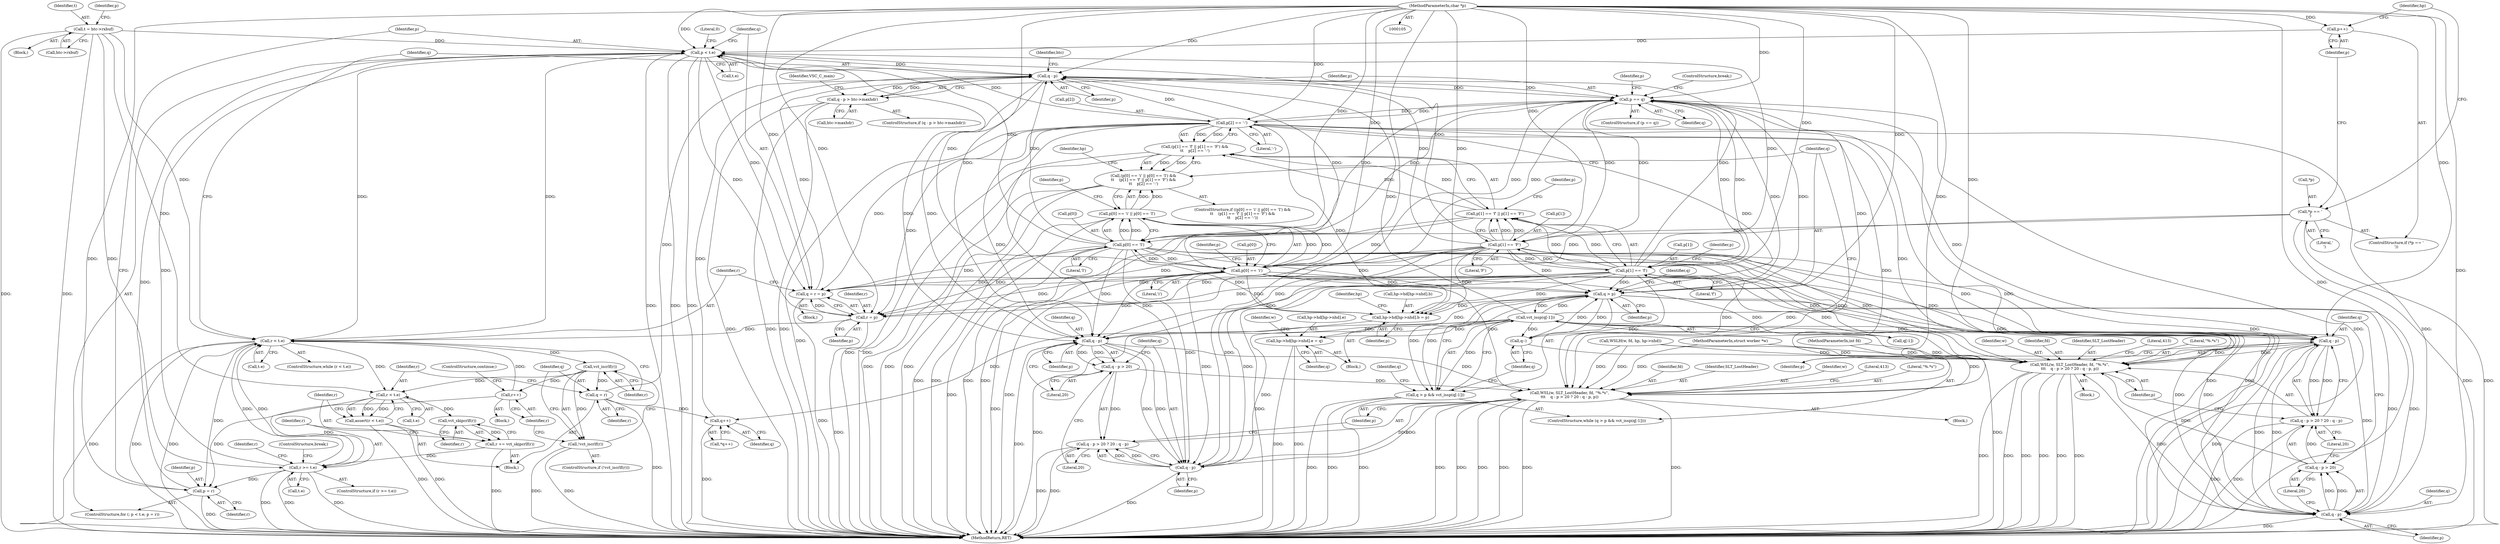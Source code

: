 digraph "0_Varnish-Cache_85e8468bec9416bd7e16b0d80cb820ecd2b330c3@pointer" {
"1000141" [label="(Call,p < t.e)"];
"1000125" [label="(Call,p++)"];
"1000109" [label="(MethodParameterIn,char *p)"];
"1000266" [label="(Call,p[2] == '-')"];
"1000237" [label="(Call,p == q)"];
"1000207" [label="(Call,q - p)"];
"1000281" [label="(Call,vct_issp(q[-1]))"];
"1000278" [label="(Call,q > p)"];
"1000286" [label="(Call,q--)"];
"1000261" [label="(Call,p[1] == 'F')"];
"1000256" [label="(Call,p[1] == 'f')"];
"1000249" [label="(Call,p[0] == 'I')"];
"1000121" [label="(Call,*p == '\r')"];
"1000244" [label="(Call,p[0] == 'i')"];
"1000150" [label="(Call,q = r = p)"];
"1000152" [label="(Call,r = p)"];
"1000141" [label="(Call,p < t.e)"];
"1000146" [label="(Call,p = r)"];
"1000167" [label="(Call,r++)"];
"1000164" [label="(Call,vct_iscrlf(r))"];
"1000156" [label="(Call,r < t.e)"];
"1000184" [label="(Call,r >= t.e)"];
"1000179" [label="(Call,r += vct_skipcrlf(r))"];
"1000181" [label="(Call,vct_skipcrlf(r))"];
"1000174" [label="(Call,r < t.e)"];
"1000115" [label="(Call,t = htc->rxbuf)"];
"1000202" [label="(Call,q++)"];
"1000170" [label="(Call,q = r)"];
"1000206" [label="(Call,q - p > htc->maxhdr)"];
"1000225" [label="(Call,q - p)"];
"1000224" [label="(Call,q - p > 20)"];
"1000218" [label="(Call,WSL(w, SLT_LostHeader, fd, \"%.*s\",\n\t\t\t    q - p > 20 ? 20 : q - p, p))"];
"1000223" [label="(Call,q - p > 20 ? 20 : q - p)"];
"1000230" [label="(Call,q - p)"];
"1000163" [label="(Call,!vct_iscrlf(r))"];
"1000173" [label="(Call,assert(r < t.e))"];
"1000243" [label="(Call,p[0] == 'i' || p[0] == 'I')"];
"1000242" [label="(Call,(p[0] == 'i' || p[0] == 'I') &&\n\t\t    (p[1] == 'f' || p[1] == 'F') &&\n\t\t    p[2] == '-')"];
"1000277" [label="(Call,q > p && vct_issp(q[-1]))"];
"1000321" [label="(Call,hp->hd[hp->nhd].e = q)"];
"1000356" [label="(Call,q - p)"];
"1000355" [label="(Call,q - p > 20)"];
"1000349" [label="(Call,WSL(w, SLT_LostHeader, fd, \"%.*s\",\n\t\t\t    q - p > 20 ? 20 : q - p, p))"];
"1000354" [label="(Call,q - p > 20 ? 20 : q - p)"];
"1000361" [label="(Call,q - p)"];
"1000310" [label="(Call,hp->hd[hp->nhd].b = p)"];
"1000255" [label="(Call,p[1] == 'f' || p[1] == 'F')"];
"1000254" [label="(Call,(p[1] == 'f' || p[1] == 'F') &&\n\t\t    p[2] == '-')"];
"1000202" [label="(Call,q++)"];
"1000208" [label="(Identifier,q)"];
"1000182" [label="(Identifier,r)"];
"1000250" [label="(Call,p[0])"];
"1000277" [label="(Call,q > p && vct_issp(q[-1]))"];
"1000282" [label="(Call,q[-1])"];
"1000369" [label="(MethodReturn,RET)"];
"1000333" [label="(Identifier,w)"];
"1000276" [label="(ControlStructure,while (q > p && vct_issp(q[-1])))"];
"1000210" [label="(Call,htc->maxhdr)"];
"1000364" [label="(Identifier,p)"];
"1000194" [label="(Identifier,r)"];
"1000325" [label="(Identifier,hp)"];
"1000278" [label="(Call,q > p)"];
"1000357" [label="(Identifier,q)"];
"1000216" [label="(Identifier,VSC_C_main)"];
"1000164" [label="(Call,vct_iscrlf(r))"];
"1000257" [label="(Call,p[1])"];
"1000222" [label="(Literal,\"%.*s\")"];
"1000236" [label="(ControlStructure,if (p == q))"];
"1000161" [label="(Block,)"];
"1000362" [label="(Identifier,q)"];
"1000152" [label="(Call,r = p)"];
"1000111" [label="(Block,)"];
"1000260" [label="(Literal,'f')"];
"1000211" [label="(Identifier,htc)"];
"1000363" [label="(Identifier,p)"];
"1000300" [label="(Block,)"];
"1000253" [label="(Literal,'I')"];
"1000165" [label="(Identifier,r)"];
"1000249" [label="(Call,p[0] == 'I')"];
"1000117" [label="(Call,htc->rxbuf)"];
"1000143" [label="(Call,t.e)"];
"1000108" [label="(MethodParameterIn,int fd)"];
"1000167" [label="(Call,r++)"];
"1000173" [label="(Call,assert(r < t.e))"];
"1000171" [label="(Identifier,q)"];
"1000368" [label="(Literal,0)"];
"1000170" [label="(Call,q = r)"];
"1000238" [label="(Identifier,p)"];
"1000251" [label="(Identifier,p)"];
"1000166" [label="(Block,)"];
"1000158" [label="(Call,t.e)"];
"1000241" [label="(ControlStructure,if ((p[0] == 'i' || p[0] == 'I') &&\n\t\t    (p[1] == 'f' || p[1] == 'F') &&\n\t\t    p[2] == '-'))"];
"1000311" [label="(Call,hp->hd[hp->nhd].b)"];
"1000174" [label="(Call,r < t.e)"];
"1000232" [label="(Identifier,p)"];
"1000151" [label="(Identifier,q)"];
"1000106" [label="(MethodParameterIn,struct worker *w)"];
"1000184" [label="(Call,r >= t.e)"];
"1000361" [label="(Call,q - p)"];
"1000189" [label="(ControlStructure,break;)"];
"1000172" [label="(Identifier,r)"];
"1000261" [label="(Call,p[1] == 'F')"];
"1000233" [label="(Identifier,p)"];
"1000265" [label="(Literal,'F')"];
"1000123" [label="(Identifier,p)"];
"1000322" [label="(Call,hp->hd[hp->nhd].e)"];
"1000350" [label="(Identifier,w)"];
"1000266" [label="(Call,p[2] == '-')"];
"1000280" [label="(Identifier,p)"];
"1000231" [label="(Identifier,q)"];
"1000155" [label="(ControlStructure,while (r < t.e))"];
"1000120" [label="(ControlStructure,if (*p == '\r'))"];
"1000248" [label="(Literal,'i')"];
"1000140" [label="(ControlStructure,for (; p < t.e; p = r))"];
"1000149" [label="(Block,)"];
"1000156" [label="(Call,r < t.e)"];
"1000268" [label="(Identifier,p)"];
"1000221" [label="(Identifier,fd)"];
"1000262" [label="(Call,p[1])"];
"1000121" [label="(Call,*p == '\r')"];
"1000150" [label="(Call,q = r = p)"];
"1000201" [label="(Call,*q++)"];
"1000205" [label="(ControlStructure,if (q - p > htc->maxhdr))"];
"1000146" [label="(Call,p = r)"];
"1000125" [label="(Call,p++)"];
"1000310" [label="(Call,hp->hd[hp->nhd].b = p)"];
"1000286" [label="(Call,q--)"];
"1000290" [label="(Identifier,q)"];
"1000258" [label="(Identifier,p)"];
"1000179" [label="(Call,r += vct_skipcrlf(r))"];
"1000246" [label="(Identifier,p)"];
"1000162" [label="(ControlStructure,if (!vct_iscrlf(r)))"];
"1000142" [label="(Identifier,p)"];
"1000220" [label="(Identifier,SLT_LostHeader)"];
"1000332" [label="(Call,WSLH(w, fd, hp, hp->nhd))"];
"1000263" [label="(Identifier,p)"];
"1000223" [label="(Call,q - p > 20 ? 20 : q - p)"];
"1000320" [label="(Identifier,p)"];
"1000344" [label="(Block,)"];
"1000207" [label="(Call,q - p)"];
"1000147" [label="(Identifier,p)"];
"1000352" [label="(Identifier,fd)"];
"1000116" [label="(Identifier,t)"];
"1000349" [label="(Call,WSL(w, SLT_LostHeader, fd, \"%.*s\",\n\t\t\t    q - p > 20 ? 20 : q - p, p))"];
"1000281" [label="(Call,vct_issp(q[-1]))"];
"1000331" [label="(Identifier,q)"];
"1000124" [label="(Literal,'\r')"];
"1000225" [label="(Call,q - p)"];
"1000239" [label="(Identifier,q)"];
"1000122" [label="(Call,*p)"];
"1000256" [label="(Call,p[1] == 'f')"];
"1000126" [label="(Identifier,p)"];
"1000219" [label="(Identifier,w)"];
"1000154" [label="(Identifier,p)"];
"1000356" [label="(Call,q - p)"];
"1000203" [label="(Identifier,q)"];
"1000279" [label="(Identifier,q)"];
"1000115" [label="(Call,t = htc->rxbuf)"];
"1000157" [label="(Identifier,r)"];
"1000287" [label="(Identifier,q)"];
"1000359" [label="(Literal,20)"];
"1000360" [label="(Literal,20)"];
"1000321" [label="(Call,hp->hd[hp->nhd].e = q)"];
"1000244" [label="(Call,p[0] == 'i')"];
"1000230" [label="(Call,q - p)"];
"1000183" [label="(ControlStructure,if (r >= t.e))"];
"1000129" [label="(Identifier,hp)"];
"1000242" [label="(Call,(p[0] == 'i' || p[0] == 'I') &&\n\t\t    (p[1] == 'f' || p[1] == 'F') &&\n\t\t    p[2] == '-')"];
"1000206" [label="(Call,q - p > htc->maxhdr)"];
"1000185" [label="(Identifier,r)"];
"1000148" [label="(Identifier,r)"];
"1000209" [label="(Identifier,p)"];
"1000267" [label="(Call,p[2])"];
"1000227" [label="(Identifier,p)"];
"1000273" [label="(Identifier,hp)"];
"1000283" [label="(Identifier,q)"];
"1000169" [label="(ControlStructure,continue;)"];
"1000153" [label="(Identifier,r)"];
"1000163" [label="(Call,!vct_iscrlf(r))"];
"1000270" [label="(Literal,'-')"];
"1000224" [label="(Call,q - p > 20)"];
"1000255" [label="(Call,p[1] == 'f' || p[1] == 'F')"];
"1000351" [label="(Identifier,SLT_LostHeader)"];
"1000175" [label="(Identifier,r)"];
"1000213" [label="(Block,)"];
"1000235" [label="(Literal,413)"];
"1000218" [label="(Call,WSL(w, SLT_LostHeader, fd, \"%.*s\",\n\t\t\t    q - p > 20 ? 20 : q - p, p))"];
"1000228" [label="(Literal,20)"];
"1000109" [label="(MethodParameterIn,char *p)"];
"1000354" [label="(Call,q - p > 20 ? 20 : q - p)"];
"1000254" [label="(Call,(p[1] == 'f' || p[1] == 'F') &&\n\t\t    p[2] == '-')"];
"1000141" [label="(Call,p < t.e)"];
"1000237" [label="(Call,p == q)"];
"1000176" [label="(Call,t.e)"];
"1000355" [label="(Call,q - p > 20)"];
"1000240" [label="(ControlStructure,break;)"];
"1000245" [label="(Call,p[0])"];
"1000180" [label="(Identifier,r)"];
"1000366" [label="(Literal,413)"];
"1000353" [label="(Literal,\"%.*s\")"];
"1000243" [label="(Call,p[0] == 'i' || p[0] == 'I')"];
"1000229" [label="(Literal,20)"];
"1000168" [label="(Identifier,r)"];
"1000181" [label="(Call,vct_skipcrlf(r))"];
"1000226" [label="(Identifier,q)"];
"1000358" [label="(Identifier,p)"];
"1000186" [label="(Call,t.e)"];
"1000141" -> "1000140"  [label="AST: "];
"1000141" -> "1000143"  [label="CFG: "];
"1000142" -> "1000141"  [label="AST: "];
"1000143" -> "1000141"  [label="AST: "];
"1000151" -> "1000141"  [label="CFG: "];
"1000368" -> "1000141"  [label="CFG: "];
"1000141" -> "1000369"  [label="DDG: "];
"1000141" -> "1000369"  [label="DDG: "];
"1000141" -> "1000369"  [label="DDG: "];
"1000125" -> "1000141"  [label="DDG: "];
"1000266" -> "1000141"  [label="DDG: "];
"1000261" -> "1000141"  [label="DDG: "];
"1000256" -> "1000141"  [label="DDG: "];
"1000249" -> "1000141"  [label="DDG: "];
"1000244" -> "1000141"  [label="DDG: "];
"1000146" -> "1000141"  [label="DDG: "];
"1000109" -> "1000141"  [label="DDG: "];
"1000184" -> "1000141"  [label="DDG: "];
"1000156" -> "1000141"  [label="DDG: "];
"1000115" -> "1000141"  [label="DDG: "];
"1000141" -> "1000150"  [label="DDG: "];
"1000141" -> "1000152"  [label="DDG: "];
"1000141" -> "1000156"  [label="DDG: "];
"1000141" -> "1000207"  [label="DDG: "];
"1000125" -> "1000120"  [label="AST: "];
"1000125" -> "1000126"  [label="CFG: "];
"1000126" -> "1000125"  [label="AST: "];
"1000129" -> "1000125"  [label="CFG: "];
"1000109" -> "1000125"  [label="DDG: "];
"1000109" -> "1000105"  [label="AST: "];
"1000109" -> "1000369"  [label="DDG: "];
"1000109" -> "1000146"  [label="DDG: "];
"1000109" -> "1000150"  [label="DDG: "];
"1000109" -> "1000152"  [label="DDG: "];
"1000109" -> "1000207"  [label="DDG: "];
"1000109" -> "1000225"  [label="DDG: "];
"1000109" -> "1000230"  [label="DDG: "];
"1000109" -> "1000218"  [label="DDG: "];
"1000109" -> "1000237"  [label="DDG: "];
"1000109" -> "1000244"  [label="DDG: "];
"1000109" -> "1000249"  [label="DDG: "];
"1000109" -> "1000256"  [label="DDG: "];
"1000109" -> "1000261"  [label="DDG: "];
"1000109" -> "1000266"  [label="DDG: "];
"1000109" -> "1000278"  [label="DDG: "];
"1000109" -> "1000310"  [label="DDG: "];
"1000109" -> "1000356"  [label="DDG: "];
"1000109" -> "1000361"  [label="DDG: "];
"1000109" -> "1000349"  [label="DDG: "];
"1000266" -> "1000254"  [label="AST: "];
"1000266" -> "1000270"  [label="CFG: "];
"1000267" -> "1000266"  [label="AST: "];
"1000270" -> "1000266"  [label="AST: "];
"1000254" -> "1000266"  [label="CFG: "];
"1000266" -> "1000369"  [label="DDG: "];
"1000266" -> "1000150"  [label="DDG: "];
"1000266" -> "1000152"  [label="DDG: "];
"1000266" -> "1000207"  [label="DDG: "];
"1000266" -> "1000225"  [label="DDG: "];
"1000266" -> "1000230"  [label="DDG: "];
"1000266" -> "1000218"  [label="DDG: "];
"1000266" -> "1000237"  [label="DDG: "];
"1000266" -> "1000254"  [label="DDG: "];
"1000266" -> "1000254"  [label="DDG: "];
"1000237" -> "1000266"  [label="DDG: "];
"1000266" -> "1000278"  [label="DDG: "];
"1000266" -> "1000310"  [label="DDG: "];
"1000266" -> "1000356"  [label="DDG: "];
"1000266" -> "1000361"  [label="DDG: "];
"1000266" -> "1000349"  [label="DDG: "];
"1000237" -> "1000236"  [label="AST: "];
"1000237" -> "1000239"  [label="CFG: "];
"1000238" -> "1000237"  [label="AST: "];
"1000239" -> "1000237"  [label="AST: "];
"1000240" -> "1000237"  [label="CFG: "];
"1000246" -> "1000237"  [label="CFG: "];
"1000237" -> "1000369"  [label="DDG: "];
"1000237" -> "1000369"  [label="DDG: "];
"1000237" -> "1000369"  [label="DDG: "];
"1000207" -> "1000237"  [label="DDG: "];
"1000207" -> "1000237"  [label="DDG: "];
"1000261" -> "1000237"  [label="DDG: "];
"1000256" -> "1000237"  [label="DDG: "];
"1000249" -> "1000237"  [label="DDG: "];
"1000244" -> "1000237"  [label="DDG: "];
"1000281" -> "1000237"  [label="DDG: "];
"1000237" -> "1000244"  [label="DDG: "];
"1000237" -> "1000249"  [label="DDG: "];
"1000237" -> "1000256"  [label="DDG: "];
"1000237" -> "1000261"  [label="DDG: "];
"1000237" -> "1000278"  [label="DDG: "];
"1000237" -> "1000278"  [label="DDG: "];
"1000207" -> "1000206"  [label="AST: "];
"1000207" -> "1000209"  [label="CFG: "];
"1000208" -> "1000207"  [label="AST: "];
"1000209" -> "1000207"  [label="AST: "];
"1000211" -> "1000207"  [label="CFG: "];
"1000207" -> "1000206"  [label="DDG: "];
"1000207" -> "1000206"  [label="DDG: "];
"1000281" -> "1000207"  [label="DDG: "];
"1000150" -> "1000207"  [label="DDG: "];
"1000202" -> "1000207"  [label="DDG: "];
"1000170" -> "1000207"  [label="DDG: "];
"1000256" -> "1000207"  [label="DDG: "];
"1000249" -> "1000207"  [label="DDG: "];
"1000244" -> "1000207"  [label="DDG: "];
"1000261" -> "1000207"  [label="DDG: "];
"1000207" -> "1000225"  [label="DDG: "];
"1000207" -> "1000225"  [label="DDG: "];
"1000281" -> "1000277"  [label="AST: "];
"1000281" -> "1000282"  [label="CFG: "];
"1000282" -> "1000281"  [label="AST: "];
"1000277" -> "1000281"  [label="CFG: "];
"1000281" -> "1000369"  [label="DDG: "];
"1000281" -> "1000202"  [label="DDG: "];
"1000281" -> "1000225"  [label="DDG: "];
"1000281" -> "1000230"  [label="DDG: "];
"1000281" -> "1000278"  [label="DDG: "];
"1000281" -> "1000277"  [label="DDG: "];
"1000278" -> "1000281"  [label="DDG: "];
"1000281" -> "1000286"  [label="DDG: "];
"1000281" -> "1000321"  [label="DDG: "];
"1000281" -> "1000356"  [label="DDG: "];
"1000281" -> "1000361"  [label="DDG: "];
"1000278" -> "1000277"  [label="AST: "];
"1000278" -> "1000280"  [label="CFG: "];
"1000279" -> "1000278"  [label="AST: "];
"1000280" -> "1000278"  [label="AST: "];
"1000283" -> "1000278"  [label="CFG: "];
"1000277" -> "1000278"  [label="CFG: "];
"1000278" -> "1000277"  [label="DDG: "];
"1000278" -> "1000277"  [label="DDG: "];
"1000286" -> "1000278"  [label="DDG: "];
"1000261" -> "1000278"  [label="DDG: "];
"1000256" -> "1000278"  [label="DDG: "];
"1000249" -> "1000278"  [label="DDG: "];
"1000244" -> "1000278"  [label="DDG: "];
"1000278" -> "1000286"  [label="DDG: "];
"1000278" -> "1000310"  [label="DDG: "];
"1000278" -> "1000321"  [label="DDG: "];
"1000278" -> "1000356"  [label="DDG: "];
"1000278" -> "1000356"  [label="DDG: "];
"1000286" -> "1000276"  [label="AST: "];
"1000286" -> "1000287"  [label="CFG: "];
"1000287" -> "1000286"  [label="AST: "];
"1000279" -> "1000286"  [label="CFG: "];
"1000261" -> "1000255"  [label="AST: "];
"1000261" -> "1000265"  [label="CFG: "];
"1000262" -> "1000261"  [label="AST: "];
"1000265" -> "1000261"  [label="AST: "];
"1000255" -> "1000261"  [label="CFG: "];
"1000261" -> "1000369"  [label="DDG: "];
"1000261" -> "1000150"  [label="DDG: "];
"1000261" -> "1000152"  [label="DDG: "];
"1000261" -> "1000225"  [label="DDG: "];
"1000261" -> "1000230"  [label="DDG: "];
"1000261" -> "1000218"  [label="DDG: "];
"1000261" -> "1000256"  [label="DDG: "];
"1000261" -> "1000255"  [label="DDG: "];
"1000261" -> "1000255"  [label="DDG: "];
"1000256" -> "1000261"  [label="DDG: "];
"1000261" -> "1000310"  [label="DDG: "];
"1000261" -> "1000356"  [label="DDG: "];
"1000261" -> "1000361"  [label="DDG: "];
"1000261" -> "1000349"  [label="DDG: "];
"1000256" -> "1000255"  [label="AST: "];
"1000256" -> "1000260"  [label="CFG: "];
"1000257" -> "1000256"  [label="AST: "];
"1000260" -> "1000256"  [label="AST: "];
"1000263" -> "1000256"  [label="CFG: "];
"1000255" -> "1000256"  [label="CFG: "];
"1000256" -> "1000369"  [label="DDG: "];
"1000256" -> "1000150"  [label="DDG: "];
"1000256" -> "1000152"  [label="DDG: "];
"1000256" -> "1000225"  [label="DDG: "];
"1000256" -> "1000230"  [label="DDG: "];
"1000256" -> "1000218"  [label="DDG: "];
"1000256" -> "1000255"  [label="DDG: "];
"1000256" -> "1000255"  [label="DDG: "];
"1000256" -> "1000310"  [label="DDG: "];
"1000256" -> "1000356"  [label="DDG: "];
"1000256" -> "1000361"  [label="DDG: "];
"1000256" -> "1000349"  [label="DDG: "];
"1000249" -> "1000243"  [label="AST: "];
"1000249" -> "1000253"  [label="CFG: "];
"1000250" -> "1000249"  [label="AST: "];
"1000253" -> "1000249"  [label="AST: "];
"1000243" -> "1000249"  [label="CFG: "];
"1000249" -> "1000369"  [label="DDG: "];
"1000249" -> "1000150"  [label="DDG: "];
"1000249" -> "1000152"  [label="DDG: "];
"1000249" -> "1000225"  [label="DDG: "];
"1000249" -> "1000230"  [label="DDG: "];
"1000249" -> "1000218"  [label="DDG: "];
"1000249" -> "1000244"  [label="DDG: "];
"1000249" -> "1000243"  [label="DDG: "];
"1000249" -> "1000243"  [label="DDG: "];
"1000121" -> "1000249"  [label="DDG: "];
"1000244" -> "1000249"  [label="DDG: "];
"1000249" -> "1000310"  [label="DDG: "];
"1000249" -> "1000356"  [label="DDG: "];
"1000249" -> "1000361"  [label="DDG: "];
"1000249" -> "1000349"  [label="DDG: "];
"1000121" -> "1000120"  [label="AST: "];
"1000121" -> "1000124"  [label="CFG: "];
"1000122" -> "1000121"  [label="AST: "];
"1000124" -> "1000121"  [label="AST: "];
"1000126" -> "1000121"  [label="CFG: "];
"1000129" -> "1000121"  [label="CFG: "];
"1000121" -> "1000369"  [label="DDG: "];
"1000121" -> "1000369"  [label="DDG: "];
"1000121" -> "1000244"  [label="DDG: "];
"1000244" -> "1000243"  [label="AST: "];
"1000244" -> "1000248"  [label="CFG: "];
"1000245" -> "1000244"  [label="AST: "];
"1000248" -> "1000244"  [label="AST: "];
"1000251" -> "1000244"  [label="CFG: "];
"1000243" -> "1000244"  [label="CFG: "];
"1000244" -> "1000369"  [label="DDG: "];
"1000244" -> "1000150"  [label="DDG: "];
"1000244" -> "1000152"  [label="DDG: "];
"1000244" -> "1000225"  [label="DDG: "];
"1000244" -> "1000230"  [label="DDG: "];
"1000244" -> "1000218"  [label="DDG: "];
"1000244" -> "1000243"  [label="DDG: "];
"1000244" -> "1000243"  [label="DDG: "];
"1000244" -> "1000310"  [label="DDG: "];
"1000244" -> "1000356"  [label="DDG: "];
"1000244" -> "1000361"  [label="DDG: "];
"1000244" -> "1000349"  [label="DDG: "];
"1000150" -> "1000149"  [label="AST: "];
"1000150" -> "1000152"  [label="CFG: "];
"1000151" -> "1000150"  [label="AST: "];
"1000152" -> "1000150"  [label="AST: "];
"1000157" -> "1000150"  [label="CFG: "];
"1000150" -> "1000369"  [label="DDG: "];
"1000152" -> "1000150"  [label="DDG: "];
"1000152" -> "1000154"  [label="CFG: "];
"1000153" -> "1000152"  [label="AST: "];
"1000154" -> "1000152"  [label="AST: "];
"1000152" -> "1000369"  [label="DDG: "];
"1000152" -> "1000156"  [label="DDG: "];
"1000146" -> "1000140"  [label="AST: "];
"1000146" -> "1000148"  [label="CFG: "];
"1000147" -> "1000146"  [label="AST: "];
"1000148" -> "1000146"  [label="AST: "];
"1000142" -> "1000146"  [label="CFG: "];
"1000146" -> "1000369"  [label="DDG: "];
"1000167" -> "1000146"  [label="DDG: "];
"1000184" -> "1000146"  [label="DDG: "];
"1000156" -> "1000146"  [label="DDG: "];
"1000167" -> "1000166"  [label="AST: "];
"1000167" -> "1000168"  [label="CFG: "];
"1000168" -> "1000167"  [label="AST: "];
"1000169" -> "1000167"  [label="CFG: "];
"1000167" -> "1000156"  [label="DDG: "];
"1000164" -> "1000167"  [label="DDG: "];
"1000164" -> "1000163"  [label="AST: "];
"1000164" -> "1000165"  [label="CFG: "];
"1000165" -> "1000164"  [label="AST: "];
"1000163" -> "1000164"  [label="CFG: "];
"1000164" -> "1000163"  [label="DDG: "];
"1000156" -> "1000164"  [label="DDG: "];
"1000164" -> "1000170"  [label="DDG: "];
"1000164" -> "1000174"  [label="DDG: "];
"1000156" -> "1000155"  [label="AST: "];
"1000156" -> "1000158"  [label="CFG: "];
"1000157" -> "1000156"  [label="AST: "];
"1000158" -> "1000156"  [label="AST: "];
"1000165" -> "1000156"  [label="CFG: "];
"1000208" -> "1000156"  [label="CFG: "];
"1000156" -> "1000369"  [label="DDG: "];
"1000156" -> "1000369"  [label="DDG: "];
"1000156" -> "1000369"  [label="DDG: "];
"1000184" -> "1000156"  [label="DDG: "];
"1000184" -> "1000156"  [label="DDG: "];
"1000115" -> "1000156"  [label="DDG: "];
"1000156" -> "1000174"  [label="DDG: "];
"1000184" -> "1000183"  [label="AST: "];
"1000184" -> "1000186"  [label="CFG: "];
"1000185" -> "1000184"  [label="AST: "];
"1000186" -> "1000184"  [label="AST: "];
"1000189" -> "1000184"  [label="CFG: "];
"1000194" -> "1000184"  [label="CFG: "];
"1000184" -> "1000369"  [label="DDG: "];
"1000184" -> "1000369"  [label="DDG: "];
"1000184" -> "1000369"  [label="DDG: "];
"1000179" -> "1000184"  [label="DDG: "];
"1000174" -> "1000184"  [label="DDG: "];
"1000115" -> "1000184"  [label="DDG: "];
"1000179" -> "1000161"  [label="AST: "];
"1000179" -> "1000181"  [label="CFG: "];
"1000180" -> "1000179"  [label="AST: "];
"1000181" -> "1000179"  [label="AST: "];
"1000185" -> "1000179"  [label="CFG: "];
"1000179" -> "1000369"  [label="DDG: "];
"1000181" -> "1000179"  [label="DDG: "];
"1000181" -> "1000182"  [label="CFG: "];
"1000182" -> "1000181"  [label="AST: "];
"1000174" -> "1000181"  [label="DDG: "];
"1000174" -> "1000173"  [label="AST: "];
"1000174" -> "1000176"  [label="CFG: "];
"1000175" -> "1000174"  [label="AST: "];
"1000176" -> "1000174"  [label="AST: "];
"1000173" -> "1000174"  [label="CFG: "];
"1000174" -> "1000173"  [label="DDG: "];
"1000174" -> "1000173"  [label="DDG: "];
"1000115" -> "1000174"  [label="DDG: "];
"1000115" -> "1000111"  [label="AST: "];
"1000115" -> "1000117"  [label="CFG: "];
"1000116" -> "1000115"  [label="AST: "];
"1000117" -> "1000115"  [label="AST: "];
"1000123" -> "1000115"  [label="CFG: "];
"1000115" -> "1000369"  [label="DDG: "];
"1000115" -> "1000369"  [label="DDG: "];
"1000202" -> "1000201"  [label="AST: "];
"1000202" -> "1000203"  [label="CFG: "];
"1000203" -> "1000202"  [label="AST: "];
"1000201" -> "1000202"  [label="CFG: "];
"1000202" -> "1000369"  [label="DDG: "];
"1000170" -> "1000202"  [label="DDG: "];
"1000170" -> "1000161"  [label="AST: "];
"1000170" -> "1000172"  [label="CFG: "];
"1000171" -> "1000170"  [label="AST: "];
"1000172" -> "1000170"  [label="AST: "];
"1000175" -> "1000170"  [label="CFG: "];
"1000170" -> "1000369"  [label="DDG: "];
"1000206" -> "1000205"  [label="AST: "];
"1000206" -> "1000210"  [label="CFG: "];
"1000210" -> "1000206"  [label="AST: "];
"1000216" -> "1000206"  [label="CFG: "];
"1000238" -> "1000206"  [label="CFG: "];
"1000206" -> "1000369"  [label="DDG: "];
"1000206" -> "1000369"  [label="DDG: "];
"1000206" -> "1000369"  [label="DDG: "];
"1000225" -> "1000224"  [label="AST: "];
"1000225" -> "1000227"  [label="CFG: "];
"1000226" -> "1000225"  [label="AST: "];
"1000227" -> "1000225"  [label="AST: "];
"1000228" -> "1000225"  [label="CFG: "];
"1000225" -> "1000369"  [label="DDG: "];
"1000225" -> "1000224"  [label="DDG: "];
"1000225" -> "1000224"  [label="DDG: "];
"1000225" -> "1000230"  [label="DDG: "];
"1000225" -> "1000230"  [label="DDG: "];
"1000225" -> "1000218"  [label="DDG: "];
"1000224" -> "1000223"  [label="AST: "];
"1000224" -> "1000228"  [label="CFG: "];
"1000228" -> "1000224"  [label="AST: "];
"1000229" -> "1000224"  [label="CFG: "];
"1000231" -> "1000224"  [label="CFG: "];
"1000224" -> "1000218"  [label="DDG: "];
"1000224" -> "1000223"  [label="DDG: "];
"1000218" -> "1000213"  [label="AST: "];
"1000218" -> "1000233"  [label="CFG: "];
"1000219" -> "1000218"  [label="AST: "];
"1000220" -> "1000218"  [label="AST: "];
"1000221" -> "1000218"  [label="AST: "];
"1000222" -> "1000218"  [label="AST: "];
"1000223" -> "1000218"  [label="AST: "];
"1000233" -> "1000218"  [label="AST: "];
"1000235" -> "1000218"  [label="CFG: "];
"1000218" -> "1000369"  [label="DDG: "];
"1000218" -> "1000369"  [label="DDG: "];
"1000218" -> "1000369"  [label="DDG: "];
"1000218" -> "1000369"  [label="DDG: "];
"1000218" -> "1000369"  [label="DDG: "];
"1000218" -> "1000369"  [label="DDG: "];
"1000332" -> "1000218"  [label="DDG: "];
"1000332" -> "1000218"  [label="DDG: "];
"1000106" -> "1000218"  [label="DDG: "];
"1000108" -> "1000218"  [label="DDG: "];
"1000230" -> "1000218"  [label="DDG: "];
"1000230" -> "1000218"  [label="DDG: "];
"1000223" -> "1000229"  [label="CFG: "];
"1000223" -> "1000230"  [label="CFG: "];
"1000229" -> "1000223"  [label="AST: "];
"1000230" -> "1000223"  [label="AST: "];
"1000233" -> "1000223"  [label="CFG: "];
"1000223" -> "1000369"  [label="DDG: "];
"1000223" -> "1000369"  [label="DDG: "];
"1000230" -> "1000223"  [label="DDG: "];
"1000230" -> "1000223"  [label="DDG: "];
"1000230" -> "1000232"  [label="CFG: "];
"1000231" -> "1000230"  [label="AST: "];
"1000232" -> "1000230"  [label="AST: "];
"1000230" -> "1000369"  [label="DDG: "];
"1000163" -> "1000162"  [label="AST: "];
"1000168" -> "1000163"  [label="CFG: "];
"1000171" -> "1000163"  [label="CFG: "];
"1000163" -> "1000369"  [label="DDG: "];
"1000163" -> "1000369"  [label="DDG: "];
"1000173" -> "1000161"  [label="AST: "];
"1000180" -> "1000173"  [label="CFG: "];
"1000173" -> "1000369"  [label="DDG: "];
"1000173" -> "1000369"  [label="DDG: "];
"1000243" -> "1000242"  [label="AST: "];
"1000258" -> "1000243"  [label="CFG: "];
"1000242" -> "1000243"  [label="CFG: "];
"1000243" -> "1000369"  [label="DDG: "];
"1000243" -> "1000369"  [label="DDG: "];
"1000243" -> "1000242"  [label="DDG: "];
"1000243" -> "1000242"  [label="DDG: "];
"1000242" -> "1000241"  [label="AST: "];
"1000242" -> "1000254"  [label="CFG: "];
"1000254" -> "1000242"  [label="AST: "];
"1000273" -> "1000242"  [label="CFG: "];
"1000279" -> "1000242"  [label="CFG: "];
"1000242" -> "1000369"  [label="DDG: "];
"1000242" -> "1000369"  [label="DDG: "];
"1000242" -> "1000369"  [label="DDG: "];
"1000254" -> "1000242"  [label="DDG: "];
"1000254" -> "1000242"  [label="DDG: "];
"1000277" -> "1000276"  [label="AST: "];
"1000287" -> "1000277"  [label="CFG: "];
"1000290" -> "1000277"  [label="CFG: "];
"1000277" -> "1000369"  [label="DDG: "];
"1000277" -> "1000369"  [label="DDG: "];
"1000277" -> "1000369"  [label="DDG: "];
"1000321" -> "1000300"  [label="AST: "];
"1000321" -> "1000331"  [label="CFG: "];
"1000322" -> "1000321"  [label="AST: "];
"1000331" -> "1000321"  [label="AST: "];
"1000333" -> "1000321"  [label="CFG: "];
"1000321" -> "1000369"  [label="DDG: "];
"1000321" -> "1000369"  [label="DDG: "];
"1000356" -> "1000355"  [label="AST: "];
"1000356" -> "1000358"  [label="CFG: "];
"1000357" -> "1000356"  [label="AST: "];
"1000358" -> "1000356"  [label="AST: "];
"1000359" -> "1000356"  [label="CFG: "];
"1000356" -> "1000369"  [label="DDG: "];
"1000356" -> "1000355"  [label="DDG: "];
"1000356" -> "1000355"  [label="DDG: "];
"1000356" -> "1000361"  [label="DDG: "];
"1000356" -> "1000361"  [label="DDG: "];
"1000356" -> "1000349"  [label="DDG: "];
"1000355" -> "1000354"  [label="AST: "];
"1000355" -> "1000359"  [label="CFG: "];
"1000359" -> "1000355"  [label="AST: "];
"1000360" -> "1000355"  [label="CFG: "];
"1000362" -> "1000355"  [label="CFG: "];
"1000355" -> "1000349"  [label="DDG: "];
"1000355" -> "1000354"  [label="DDG: "];
"1000349" -> "1000344"  [label="AST: "];
"1000349" -> "1000364"  [label="CFG: "];
"1000350" -> "1000349"  [label="AST: "];
"1000351" -> "1000349"  [label="AST: "];
"1000352" -> "1000349"  [label="AST: "];
"1000353" -> "1000349"  [label="AST: "];
"1000354" -> "1000349"  [label="AST: "];
"1000364" -> "1000349"  [label="AST: "];
"1000366" -> "1000349"  [label="CFG: "];
"1000349" -> "1000369"  [label="DDG: "];
"1000349" -> "1000369"  [label="DDG: "];
"1000349" -> "1000369"  [label="DDG: "];
"1000349" -> "1000369"  [label="DDG: "];
"1000349" -> "1000369"  [label="DDG: "];
"1000349" -> "1000369"  [label="DDG: "];
"1000332" -> "1000349"  [label="DDG: "];
"1000332" -> "1000349"  [label="DDG: "];
"1000106" -> "1000349"  [label="DDG: "];
"1000108" -> "1000349"  [label="DDG: "];
"1000361" -> "1000349"  [label="DDG: "];
"1000361" -> "1000349"  [label="DDG: "];
"1000354" -> "1000360"  [label="CFG: "];
"1000354" -> "1000361"  [label="CFG: "];
"1000360" -> "1000354"  [label="AST: "];
"1000361" -> "1000354"  [label="AST: "];
"1000364" -> "1000354"  [label="CFG: "];
"1000354" -> "1000369"  [label="DDG: "];
"1000354" -> "1000369"  [label="DDG: "];
"1000361" -> "1000354"  [label="DDG: "];
"1000361" -> "1000354"  [label="DDG: "];
"1000361" -> "1000363"  [label="CFG: "];
"1000362" -> "1000361"  [label="AST: "];
"1000363" -> "1000361"  [label="AST: "];
"1000361" -> "1000369"  [label="DDG: "];
"1000310" -> "1000300"  [label="AST: "];
"1000310" -> "1000320"  [label="CFG: "];
"1000311" -> "1000310"  [label="AST: "];
"1000320" -> "1000310"  [label="AST: "];
"1000325" -> "1000310"  [label="CFG: "];
"1000310" -> "1000369"  [label="DDG: "];
"1000255" -> "1000254"  [label="AST: "];
"1000268" -> "1000255"  [label="CFG: "];
"1000254" -> "1000255"  [label="CFG: "];
"1000255" -> "1000369"  [label="DDG: "];
"1000255" -> "1000369"  [label="DDG: "];
"1000255" -> "1000254"  [label="DDG: "];
"1000255" -> "1000254"  [label="DDG: "];
"1000254" -> "1000369"  [label="DDG: "];
"1000254" -> "1000369"  [label="DDG: "];
}
